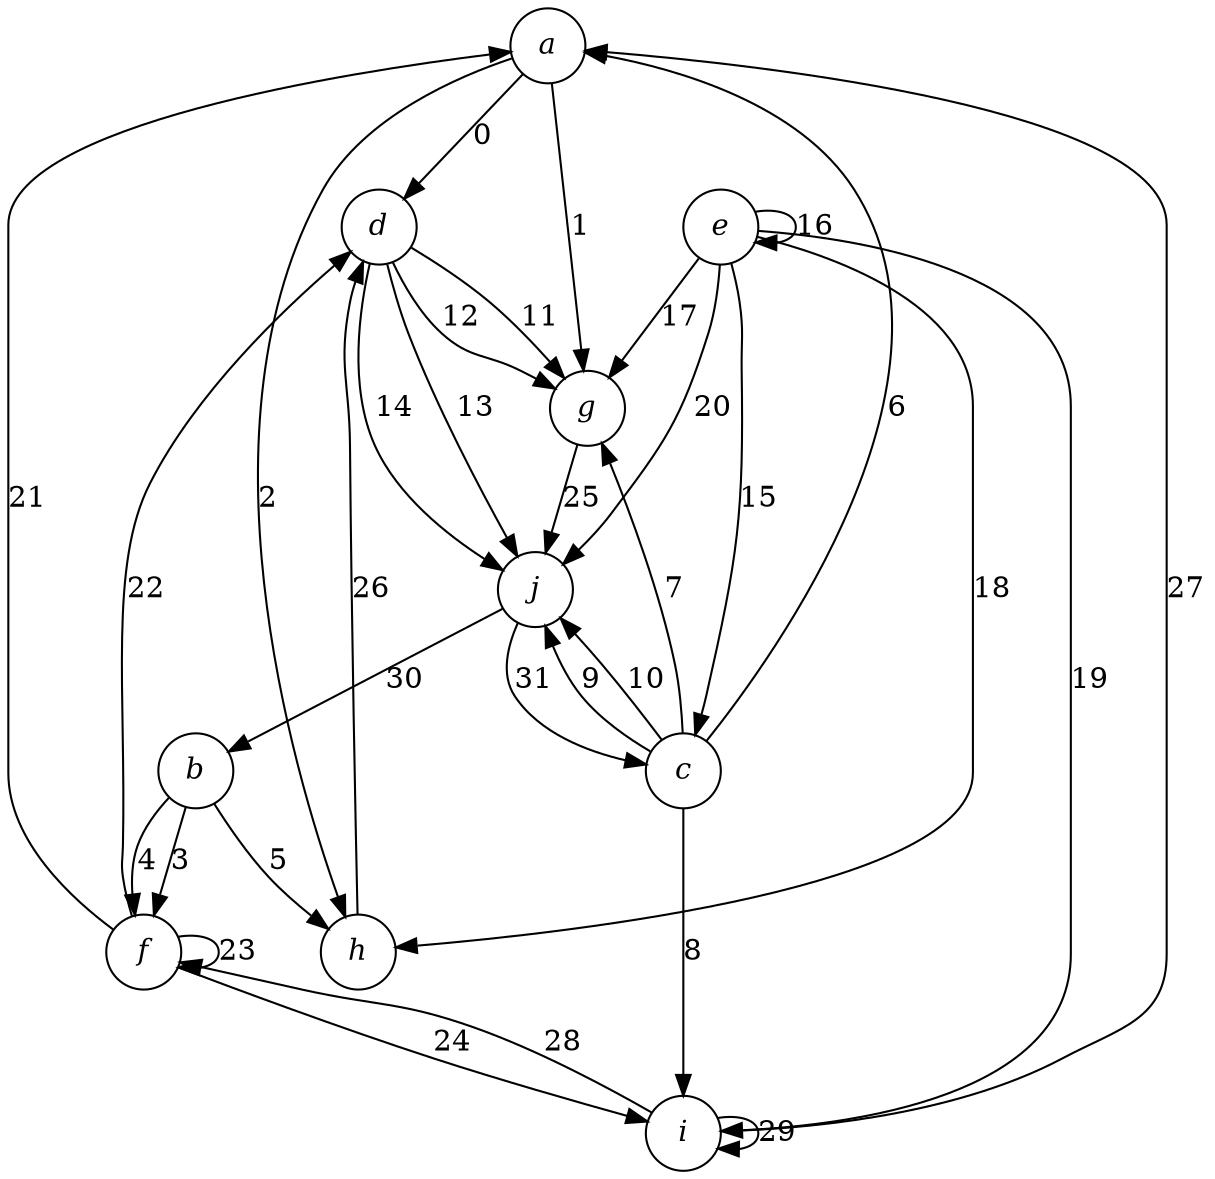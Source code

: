 digraph "Sorted" {
  node [shape=circle fontname="Times-Italic"]
  a b c d e f g h i j
  a -> d [label=0]
  a -> g [label=1]
  a -> h [label=2]
  b -> f [label=3]
  b -> f [label=4]
  b -> h [label=5]
  c -> a [label=6]
  c -> g [label=7]
  c -> i [label=8]
  c -> j [label=9]
  c -> j [label=10]
  d -> g [label=11]
  d -> g [label=12]
  d -> j [label=13]
  d -> j [label=14]
  e -> c [label=15]
  e -> e [label=16]
  e -> g [label=17]
  e -> h [label=18]
  e -> i [label=19]
  e -> j [label=20]
  f -> a [label=21]
  f -> d [label=22]
  f -> f [label=23]
  f -> i [label=24]
  g -> j [label=25]
  h -> d [label=26]
  i -> a [label=27]
  i -> f [label=28]
  i -> i [label=29]
  j -> b [label=30]
  j -> c [label=31]
}
